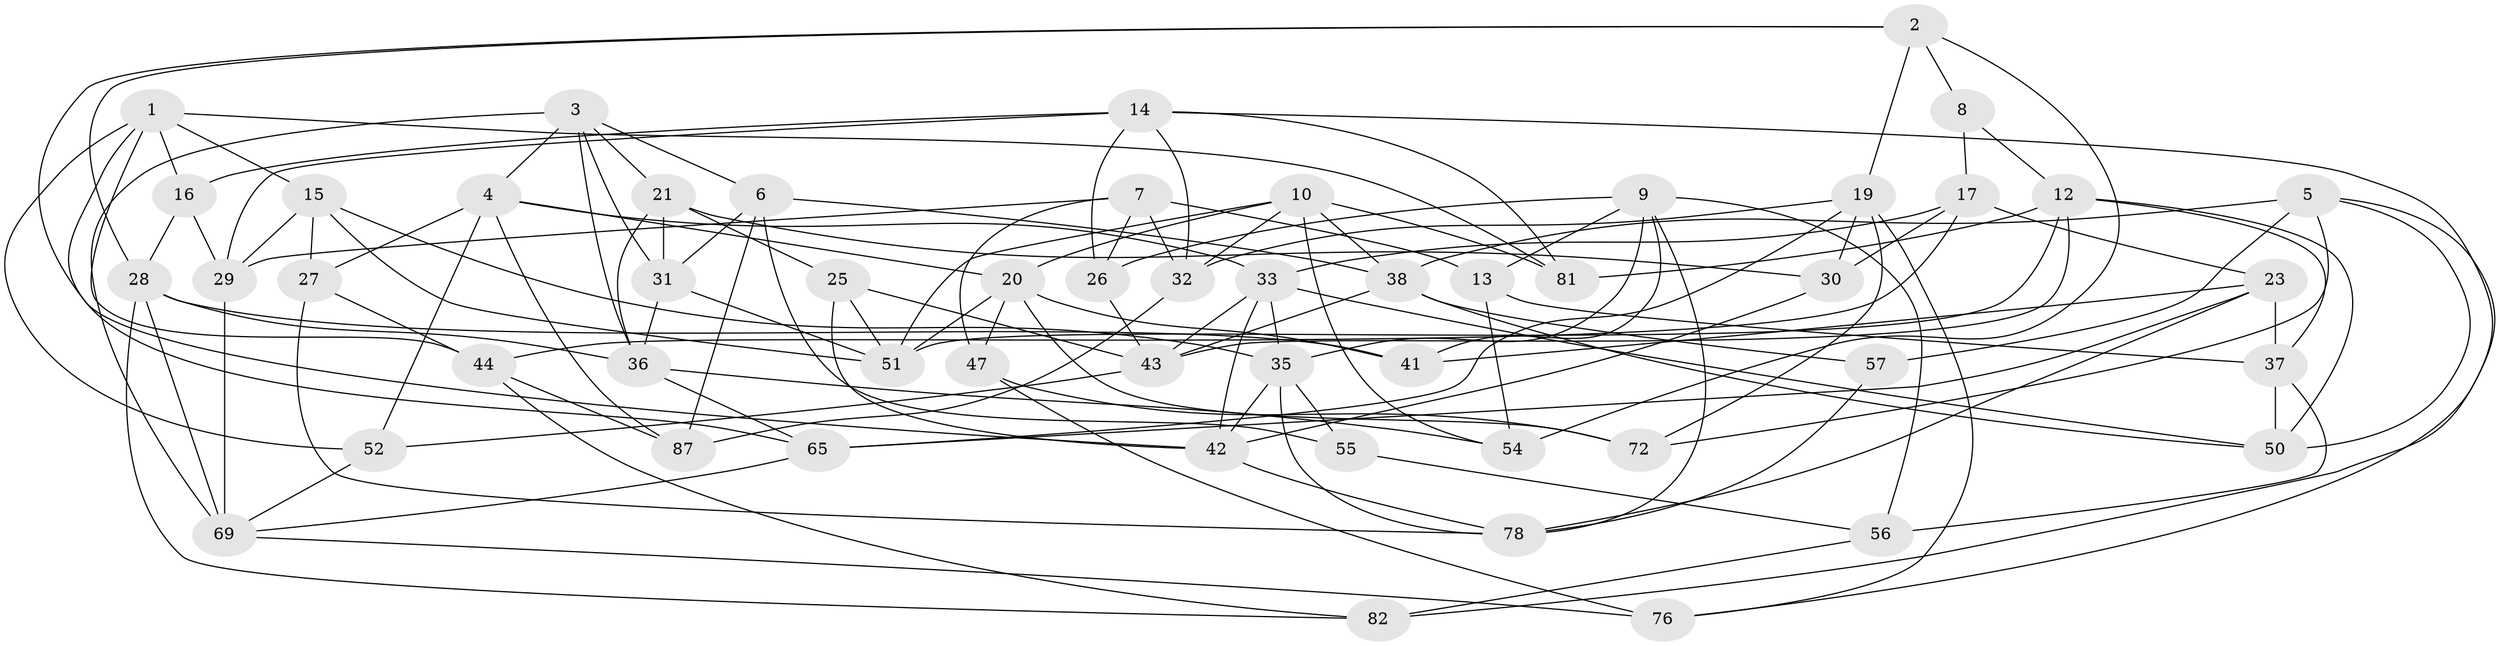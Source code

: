 // Generated by graph-tools (version 1.1) at 2025/24/03/03/25 07:24:25]
// undirected, 53 vertices, 131 edges
graph export_dot {
graph [start="1"]
  node [color=gray90,style=filled];
  1 [super="+60"];
  2 [super="+67"];
  3 [super="+53"];
  4 [super="+11"];
  5 [super="+18"];
  6 [super="+71"];
  7 [super="+58"];
  8;
  9 [super="+80"];
  10 [super="+83"];
  12 [super="+64"];
  13;
  14 [super="+46"];
  15 [super="+24"];
  16;
  17 [super="+61"];
  19 [super="+22"];
  20 [super="+70"];
  21 [super="+84"];
  23 [super="+66"];
  25;
  26;
  27;
  28 [super="+34"];
  29 [super="+75"];
  30;
  31 [super="+62"];
  32 [super="+49"];
  33 [super="+39"];
  35 [super="+77"];
  36 [super="+40"];
  37 [super="+59"];
  38 [super="+63"];
  41;
  42 [super="+79"];
  43 [super="+48"];
  44 [super="+45"];
  47;
  50 [super="+68"];
  51 [super="+86"];
  52;
  54;
  55;
  56;
  57;
  65 [super="+74"];
  69 [super="+73"];
  72;
  76;
  78 [super="+85"];
  81;
  82;
  87;
  1 -- 16;
  1 -- 81;
  1 -- 44;
  1 -- 52;
  1 -- 65;
  1 -- 15;
  2 -- 42;
  2 -- 8 [weight=2];
  2 -- 19;
  2 -- 28;
  2 -- 54;
  3 -- 31;
  3 -- 6;
  3 -- 69;
  3 -- 4;
  3 -- 21;
  3 -- 36;
  4 -- 52;
  4 -- 27;
  4 -- 33;
  4 -- 20;
  4 -- 87;
  5 -- 57 [weight=2];
  5 -- 76;
  5 -- 72;
  5 -- 38;
  5 -- 50;
  6 -- 31;
  6 -- 55 [weight=2];
  6 -- 87;
  6 -- 38;
  7 -- 47;
  7 -- 13;
  7 -- 32 [weight=2];
  7 -- 26;
  7 -- 29;
  8 -- 17;
  8 -- 12;
  9 -- 56;
  9 -- 41;
  9 -- 35;
  9 -- 26;
  9 -- 13;
  9 -- 78;
  10 -- 54;
  10 -- 51;
  10 -- 20;
  10 -- 32;
  10 -- 81;
  10 -- 38;
  12 -- 50;
  12 -- 51;
  12 -- 37;
  12 -- 81;
  12 -- 43;
  13 -- 54;
  13 -- 37;
  14 -- 26;
  14 -- 16;
  14 -- 81;
  14 -- 32;
  14 -- 82;
  14 -- 29;
  15 -- 35;
  15 -- 27;
  15 -- 29 [weight=2];
  15 -- 51;
  16 -- 28;
  16 -- 29;
  17 -- 44 [weight=2];
  17 -- 23;
  17 -- 30;
  17 -- 33;
  19 -- 76;
  19 -- 72;
  19 -- 30;
  19 -- 32;
  19 -- 65;
  20 -- 41;
  20 -- 72;
  20 -- 51;
  20 -- 47;
  21 -- 25;
  21 -- 30;
  21 -- 31 [weight=2];
  21 -- 36;
  23 -- 65 [weight=2];
  23 -- 41;
  23 -- 37;
  23 -- 78;
  25 -- 42;
  25 -- 43;
  25 -- 51;
  26 -- 43;
  27 -- 78;
  27 -- 44;
  28 -- 69;
  28 -- 82;
  28 -- 41;
  28 -- 36;
  29 -- 69;
  30 -- 42;
  31 -- 51;
  31 -- 36;
  32 -- 87;
  33 -- 50;
  33 -- 43;
  33 -- 42;
  33 -- 35;
  35 -- 55;
  35 -- 42;
  35 -- 78;
  36 -- 65;
  36 -- 54;
  37 -- 56;
  37 -- 50 [weight=2];
  38 -- 57;
  38 -- 43;
  38 -- 50;
  42 -- 78;
  43 -- 52;
  44 -- 87;
  44 -- 82;
  47 -- 76;
  47 -- 72;
  52 -- 69;
  55 -- 56;
  56 -- 82;
  57 -- 78;
  65 -- 69;
  69 -- 76;
}
